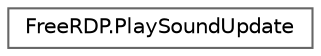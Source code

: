 digraph "Graphical Class Hierarchy"
{
 // LATEX_PDF_SIZE
  bgcolor="transparent";
  edge [fontname=Helvetica,fontsize=10,labelfontname=Helvetica,labelfontsize=10];
  node [fontname=Helvetica,fontsize=10,shape=box,height=0.2,width=0.4];
  rankdir="LR";
  Node0 [id="Node000000",label="FreeRDP.PlaySoundUpdate",height=0.2,width=0.4,color="grey40", fillcolor="white", style="filled",URL="$struct_free_r_d_p_1_1_play_sound_update.html",tooltip=" "];
}
